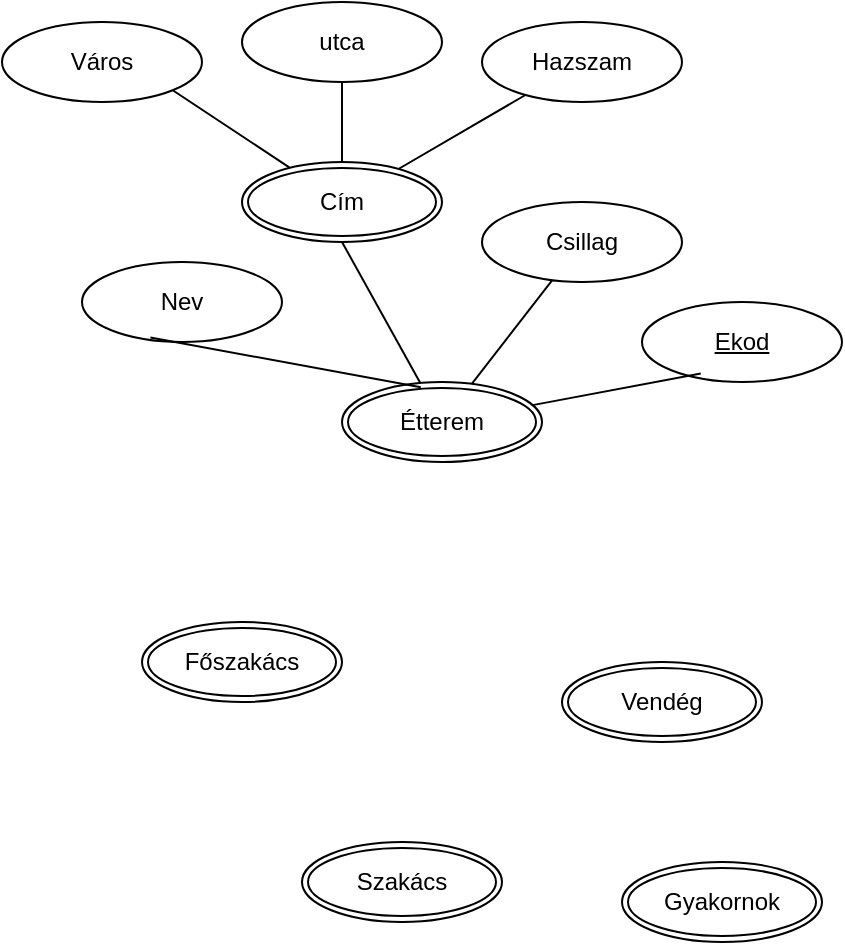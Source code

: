 <mxfile version="24.7.17">
  <diagram name="1 oldal" id="nXhS6S__owJK0h5s_8N0">
    <mxGraphModel dx="1409" dy="577" grid="1" gridSize="10" guides="1" tooltips="1" connect="1" arrows="1" fold="1" page="1" pageScale="1" pageWidth="827" pageHeight="1169" math="0" shadow="0">
      <root>
        <mxCell id="0" />
        <mxCell id="1" parent="0" />
        <mxCell id="fE0bdXBTjnPNwg42pyEP-4" value="Főszakács" style="ellipse;shape=doubleEllipse;margin=3;whiteSpace=wrap;html=1;align=center;" vertex="1" parent="1">
          <mxGeometry x="20" y="350" width="100" height="40" as="geometry" />
        </mxCell>
        <mxCell id="fE0bdXBTjnPNwg42pyEP-5" value="Szakács" style="ellipse;shape=doubleEllipse;margin=3;whiteSpace=wrap;html=1;align=center;" vertex="1" parent="1">
          <mxGeometry x="100" y="460" width="100" height="40" as="geometry" />
        </mxCell>
        <mxCell id="fE0bdXBTjnPNwg42pyEP-6" value="Gyakornok" style="ellipse;shape=doubleEllipse;margin=3;whiteSpace=wrap;html=1;align=center;" vertex="1" parent="1">
          <mxGeometry x="260" y="470" width="100" height="40" as="geometry" />
        </mxCell>
        <mxCell id="fE0bdXBTjnPNwg42pyEP-7" value="Vendég" style="ellipse;shape=doubleEllipse;margin=3;whiteSpace=wrap;html=1;align=center;" vertex="1" parent="1">
          <mxGeometry x="230" y="370" width="100" height="40" as="geometry" />
        </mxCell>
        <mxCell id="fE0bdXBTjnPNwg42pyEP-8" value="Étterem" style="ellipse;shape=doubleEllipse;margin=3;whiteSpace=wrap;html=1;align=center;" vertex="1" parent="1">
          <mxGeometry x="120" y="230" width="100" height="40" as="geometry" />
        </mxCell>
        <mxCell id="fE0bdXBTjnPNwg42pyEP-10" value="Csillag" style="ellipse;whiteSpace=wrap;html=1;align=center;" vertex="1" parent="1">
          <mxGeometry x="190" y="140" width="100" height="40" as="geometry" />
        </mxCell>
        <mxCell id="fE0bdXBTjnPNwg42pyEP-11" value="Nev" style="ellipse;whiteSpace=wrap;html=1;align=center;" vertex="1" parent="1">
          <mxGeometry x="-10" y="170" width="100" height="40" as="geometry" />
        </mxCell>
        <mxCell id="fE0bdXBTjnPNwg42pyEP-12" value="Ekod" style="ellipse;whiteSpace=wrap;html=1;align=center;fontStyle=4;" vertex="1" parent="1">
          <mxGeometry x="270" y="190" width="100" height="40" as="geometry" />
        </mxCell>
        <mxCell id="fE0bdXBTjnPNwg42pyEP-13" value="" style="endArrow=none;html=1;rounded=0;entryX=0.294;entryY=0.895;entryDx=0;entryDy=0;entryPerimeter=0;" edge="1" parent="1" source="fE0bdXBTjnPNwg42pyEP-8" target="fE0bdXBTjnPNwg42pyEP-12">
          <mxGeometry relative="1" as="geometry">
            <mxPoint x="80" y="430" as="sourcePoint" />
            <mxPoint x="240" y="430" as="targetPoint" />
          </mxGeometry>
        </mxCell>
        <mxCell id="fE0bdXBTjnPNwg42pyEP-14" value="" style="endArrow=none;html=1;rounded=0;" edge="1" parent="1" source="fE0bdXBTjnPNwg42pyEP-8" target="fE0bdXBTjnPNwg42pyEP-10">
          <mxGeometry relative="1" as="geometry">
            <mxPoint x="80" y="430" as="sourcePoint" />
            <mxPoint x="240" y="430" as="targetPoint" />
          </mxGeometry>
        </mxCell>
        <mxCell id="fE0bdXBTjnPNwg42pyEP-15" value="" style="endArrow=none;html=1;rounded=0;entryX=0.5;entryY=1;entryDx=0;entryDy=0;" edge="1" parent="1" source="fE0bdXBTjnPNwg42pyEP-8" target="fE0bdXBTjnPNwg42pyEP-19">
          <mxGeometry relative="1" as="geometry">
            <mxPoint x="80" y="430" as="sourcePoint" />
            <mxPoint x="128.944" y="159.677" as="targetPoint" />
          </mxGeometry>
        </mxCell>
        <mxCell id="fE0bdXBTjnPNwg42pyEP-16" value="" style="endArrow=none;html=1;rounded=0;exitX=0.394;exitY=0.065;exitDx=0;exitDy=0;exitPerimeter=0;entryX=0.342;entryY=0.945;entryDx=0;entryDy=0;entryPerimeter=0;" edge="1" parent="1" source="fE0bdXBTjnPNwg42pyEP-8" target="fE0bdXBTjnPNwg42pyEP-11">
          <mxGeometry relative="1" as="geometry">
            <mxPoint x="80" y="430" as="sourcePoint" />
            <mxPoint x="240" y="430" as="targetPoint" />
          </mxGeometry>
        </mxCell>
        <mxCell id="fE0bdXBTjnPNwg42pyEP-19" value="Cím" style="ellipse;shape=doubleEllipse;margin=3;whiteSpace=wrap;html=1;align=center;" vertex="1" parent="1">
          <mxGeometry x="70" y="120" width="100" height="40" as="geometry" />
        </mxCell>
        <mxCell id="fE0bdXBTjnPNwg42pyEP-20" value="Város" style="ellipse;whiteSpace=wrap;html=1;align=center;" vertex="1" parent="1">
          <mxGeometry x="-50" y="50" width="100" height="40" as="geometry" />
        </mxCell>
        <mxCell id="fE0bdXBTjnPNwg42pyEP-21" value="utca" style="ellipse;whiteSpace=wrap;html=1;align=center;" vertex="1" parent="1">
          <mxGeometry x="70" y="40" width="100" height="40" as="geometry" />
        </mxCell>
        <mxCell id="fE0bdXBTjnPNwg42pyEP-22" value="Hazszam" style="ellipse;whiteSpace=wrap;html=1;align=center;" vertex="1" parent="1">
          <mxGeometry x="190" y="50" width="100" height="40" as="geometry" />
        </mxCell>
        <mxCell id="fE0bdXBTjnPNwg42pyEP-23" value="" style="endArrow=none;html=1;rounded=0;entryX=1;entryY=1;entryDx=0;entryDy=0;" edge="1" parent="1" source="fE0bdXBTjnPNwg42pyEP-19" target="fE0bdXBTjnPNwg42pyEP-20">
          <mxGeometry relative="1" as="geometry">
            <mxPoint x="90" y="200" as="sourcePoint" />
            <mxPoint x="250" y="200" as="targetPoint" />
          </mxGeometry>
        </mxCell>
        <mxCell id="fE0bdXBTjnPNwg42pyEP-24" value="" style="endArrow=none;html=1;rounded=0;" edge="1" parent="1" source="fE0bdXBTjnPNwg42pyEP-19" target="fE0bdXBTjnPNwg42pyEP-21">
          <mxGeometry relative="1" as="geometry">
            <mxPoint x="90" y="200" as="sourcePoint" />
            <mxPoint x="250" y="200" as="targetPoint" />
          </mxGeometry>
        </mxCell>
        <mxCell id="fE0bdXBTjnPNwg42pyEP-25" value="" style="endArrow=none;html=1;rounded=0;" edge="1" parent="1" source="fE0bdXBTjnPNwg42pyEP-19" target="fE0bdXBTjnPNwg42pyEP-22">
          <mxGeometry relative="1" as="geometry">
            <mxPoint x="90" y="200" as="sourcePoint" />
            <mxPoint x="250" y="200" as="targetPoint" />
          </mxGeometry>
        </mxCell>
      </root>
    </mxGraphModel>
  </diagram>
</mxfile>
